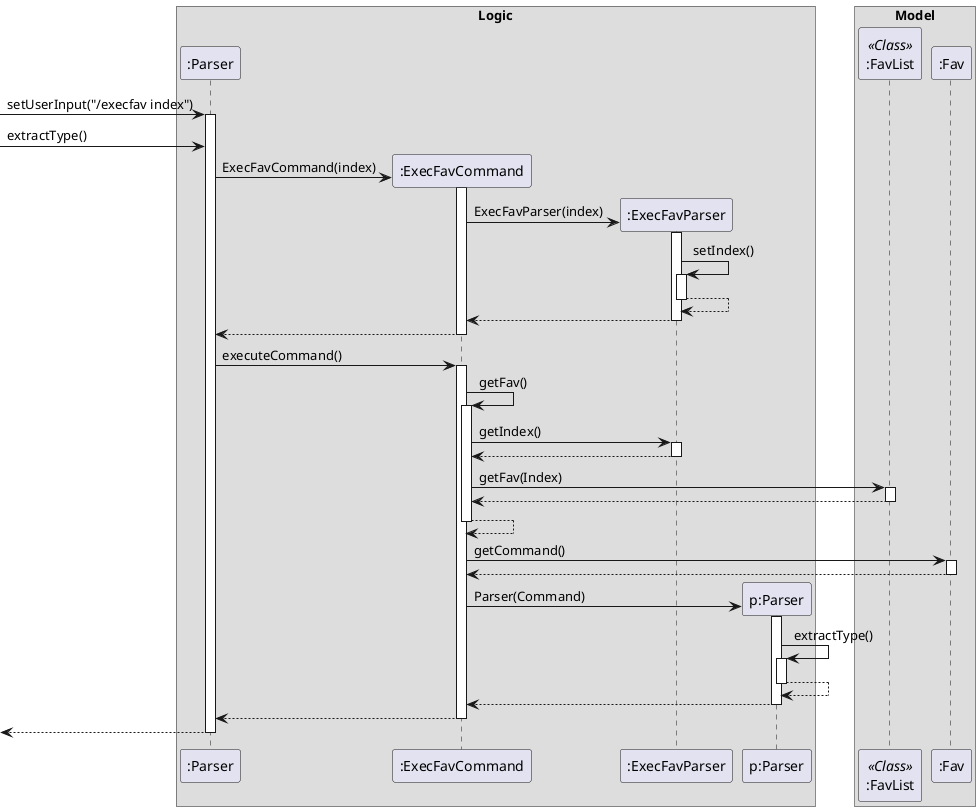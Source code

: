 @startuml
box Logic
participant ":Parser"
participant ":ExecFavCommand"
participant ":ExecFavParser"
participant "p:Parser"
end box

box Model
participant ":FavList" <<Class>>
participant ":Fav"
end box

[-> ":Parser": setUserInput("/execfav index")
activate ":Parser"
[-> ":Parser": extractType()

create ":ExecFavCommand"
":Parser" -> ":ExecFavCommand": ExecFavCommand(index)
activate ":ExecFavCommand"

create ":ExecFavParser"
":ExecFavCommand" -> ":ExecFavParser": ExecFavParser(index)
activate ":ExecFavParser"
":ExecFavParser" -> ":ExecFavParser": setIndex()
activate ":ExecFavParser"
":ExecFavParser" --> ":ExecFavParser"
deactivate ":ExecFavParser"
":ExecFavParser"-->":ExecFavCommand"
deactivate ":ExecFavParser"
":ExecFavCommand"--> ":Parser"
deactivate ":ExecFavCommand"

":Parser" -> ":ExecFavCommand": executeCommand()
activate ":ExecFavCommand"
":ExecFavCommand" ->":ExecFavCommand": getFav()
activate ":ExecFavCommand"
":ExecFavCommand" -> ":ExecFavParser": getIndex()
activate ":ExecFavParser"
":ExecFavParser"-->":ExecFavCommand"
deactivate ":ExecFavParser"



":ExecFavCommand" -> ":FavList": getFav(Index)
activate ":FavList"
":FavList" --> ":ExecFavCommand"
deactivate ":FavList"
":ExecFavCommand" --> ":ExecFavCommand"
deactivate ":ExecFavCommand"
":ExecFavCommand" -> ":Fav": getCommand()
activate ":Fav"
":Fav"-->":ExecFavCommand"
deactivate ":Fav"

create "p:Parser"
":ExecFavCommand" -> "p:Parser": Parser(Command)
activate "p:Parser"
"p:Parser"->"p:Parser": extractType()
activate "p:Parser"
"p:Parser"-->"p:Parser"
deactivate "p:Parser"
"p:Parser"-->":ExecFavCommand"
deactivate "p:Parser"
":ExecFavCommand"--> ":Parser"
deactivate ":ExecFavCommand"
[<--":Parser"
deactivate ":Parser"




@enduml